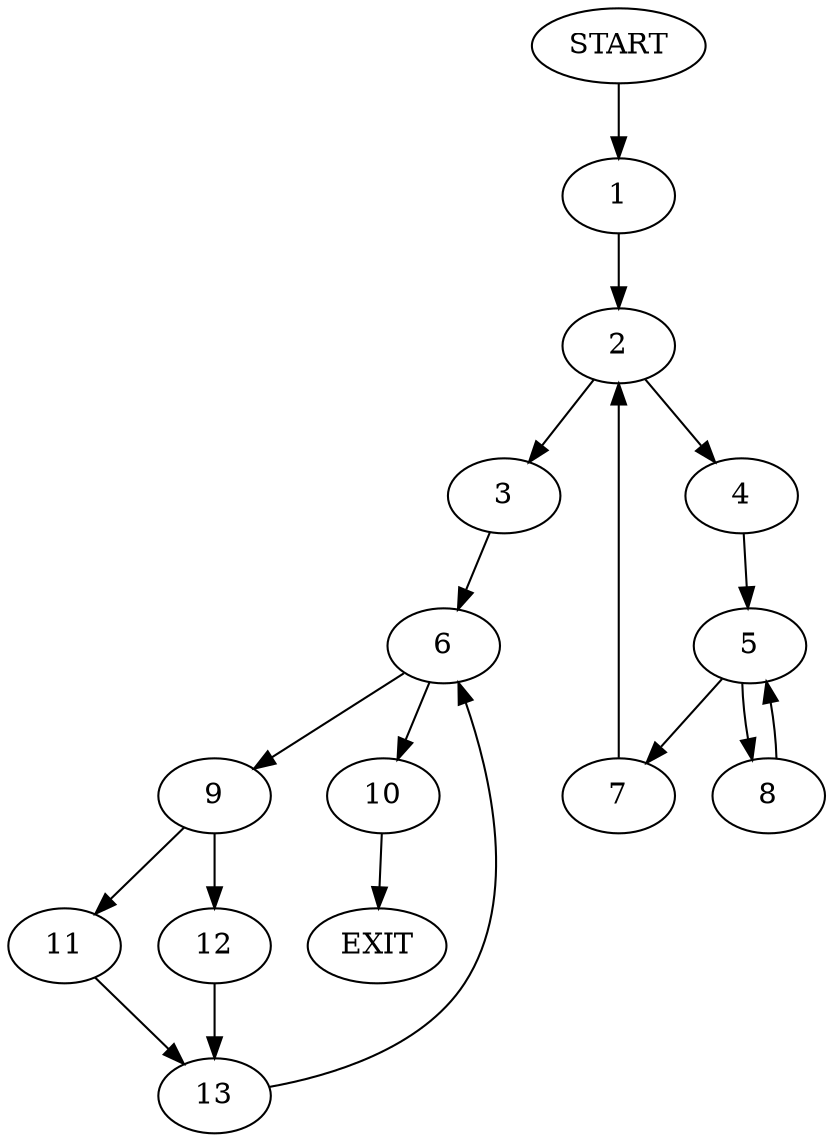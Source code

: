 digraph {
0 [label="START"]
14 [label="EXIT"]
0 -> 1
1 -> 2
2 -> 3
2 -> 4
4 -> 5
3 -> 6
5 -> 7
5 -> 8
7 -> 2
8 -> 5
6 -> 9
6 -> 10
9 -> 11
9 -> 12
10 -> 14
12 -> 13
11 -> 13
13 -> 6
}
